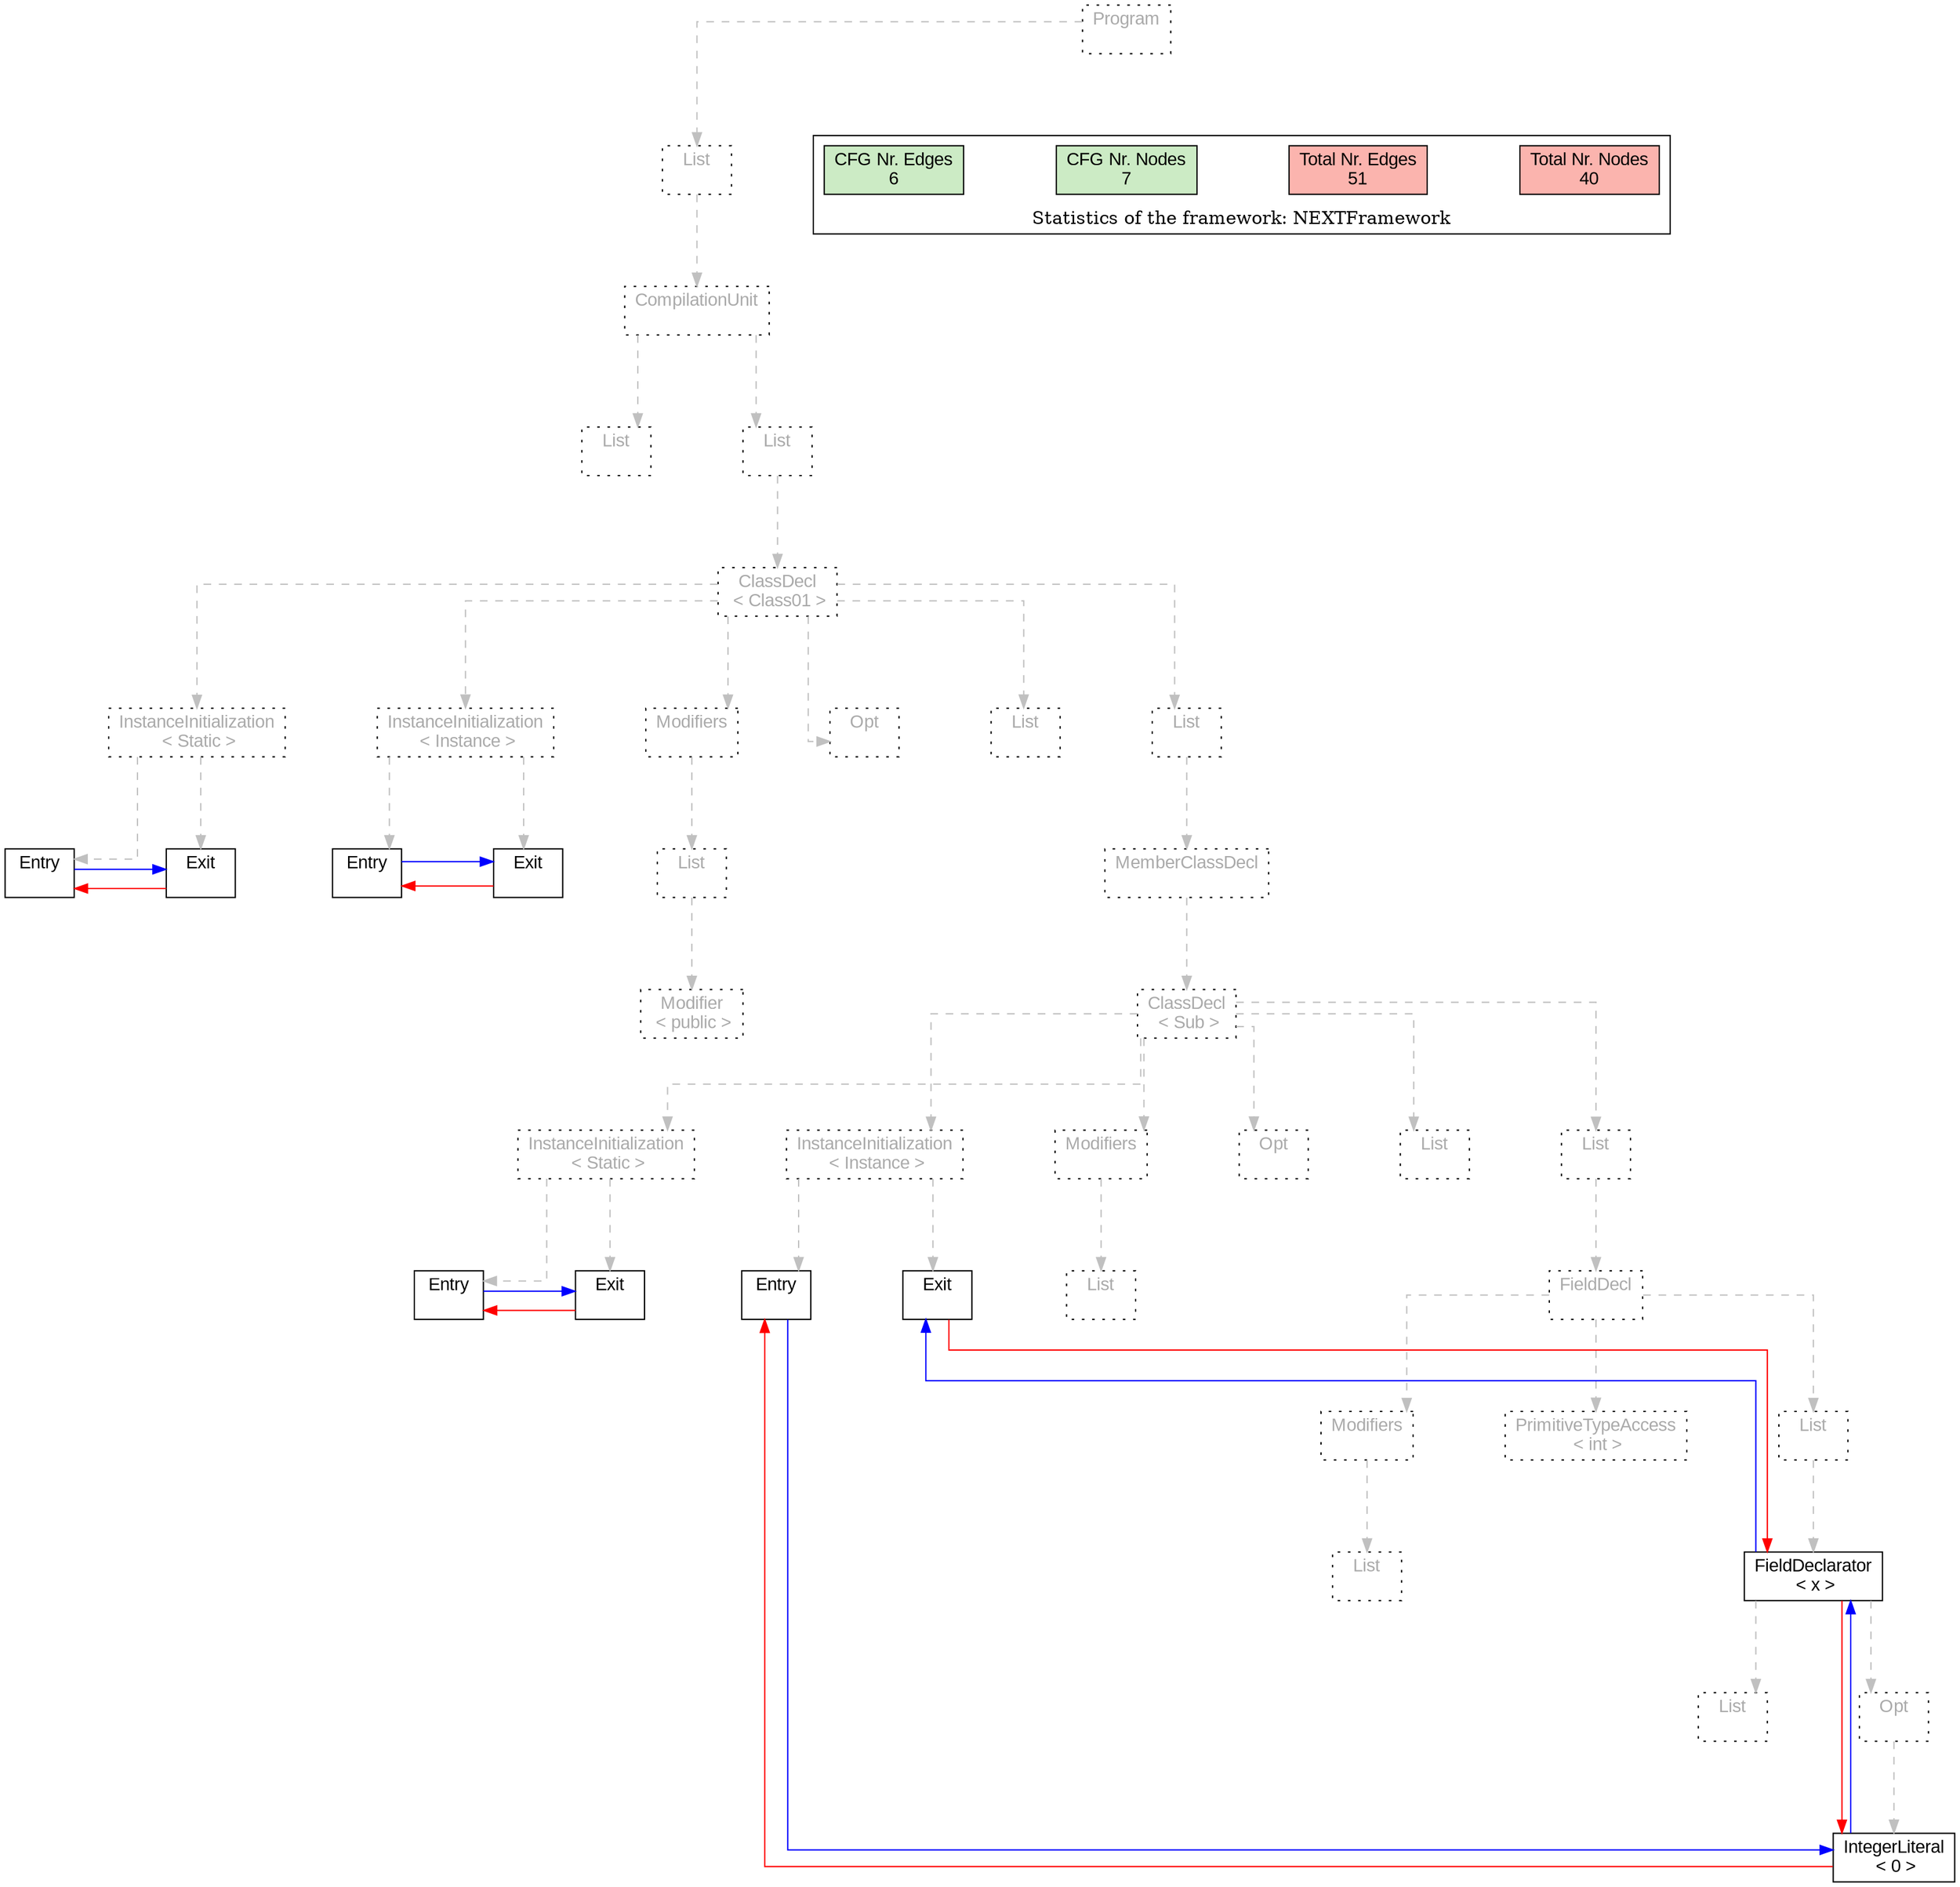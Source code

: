 digraph G {
graph [splines=ortho, nodesep="1", ranksep="1"]
node [shape=rect, fontname=Arial];
{ rank = same; "Program[0]"}
{ rank = same; "List[1]"}
{ rank = same; "CompilationUnit[2]"}
{ rank = same; "List[3]"; "List[4]"}
{ rank = same; "ClassDecl[5]"}
{ rank = same; "Modifiers[22]"; "Opt[25]"; "List[26]"; "List[27]"; "InstanceInitialization[6]"; "InstanceInitialization[14]"}
{ rank = same; "List[23]"; "MemberClassDecl[28]"; "Entry[7]"; "Exit[8]"; "Entry[15]"; "Exit[16]"}
{ rank = same; "Modifier[24]"; "ClassDecl[29]"}
{ rank = same; "Modifiers[46]"; "Opt[48]"; "List[49]"; "List[50]"; "InstanceInitialization[30]"; "InstanceInitialization[38]"}
{ rank = same; "List[47]"; "FieldDecl[51]"; "Entry[31]"; "Exit[32]"; "Entry[39]"; "Exit[40]"}
{ rank = same; "Modifiers[52]"; "PrimitiveTypeAccess[54]"; "List[55]"}
{ rank = same; "List[53]"; "FieldDeclarator[56]"}
{ rank = same; "List[57]"; "Opt[58]"}
{ rank = same; "IntegerLiteral[59]"}
"Program[0]" [label="Program\n ", style= dotted   fillcolor="#eeeeee" fontcolor="#aaaaaa"  ]
"List[1]" [label="List\n ", style= dotted   fillcolor="#eeeeee" fontcolor="#aaaaaa"  ]
"CompilationUnit[2]" [label="CompilationUnit\n ", style= dotted   fillcolor="#eeeeee" fontcolor="#aaaaaa"  ]
"List[3]" [label="List\n ", style= dotted   fillcolor="#eeeeee" fontcolor="#aaaaaa"  ]
"List[4]" [label="List\n ", style= dotted   fillcolor="#eeeeee" fontcolor="#aaaaaa"  ]
"ClassDecl[5]" [label="ClassDecl\n < Class01 >", style= dotted   fillcolor="#eeeeee" fontcolor="#aaaaaa"  ]
"Modifiers[22]" [label="Modifiers\n ", style= dotted   fillcolor="#eeeeee" fontcolor="#aaaaaa"  ]
"List[23]" [label="List\n ", style= dotted   fillcolor="#eeeeee" fontcolor="#aaaaaa"  ]
"Modifier[24]" [label="Modifier\n < public >", style= dotted   fillcolor="#eeeeee" fontcolor="#aaaaaa"  ]
"Opt[25]" [label="Opt\n ", style= dotted   fillcolor="#eeeeee" fontcolor="#aaaaaa"  ]
"List[26]" [label="List\n ", style= dotted   fillcolor="#eeeeee" fontcolor="#aaaaaa"  ]
"List[27]" [label="List\n ", style= dotted   fillcolor="#eeeeee" fontcolor="#aaaaaa"  ]
"MemberClassDecl[28]" [label="MemberClassDecl\n ", style= dotted   fillcolor="#eeeeee" fontcolor="#aaaaaa"  ]
"ClassDecl[29]" [label="ClassDecl\n < Sub >", style= dotted   fillcolor="#eeeeee" fontcolor="#aaaaaa"  ]
"Modifiers[46]" [label="Modifiers\n ", style= dotted   fillcolor="#eeeeee" fontcolor="#aaaaaa"  ]
"List[47]" [label="List\n ", style= dotted   fillcolor="#eeeeee" fontcolor="#aaaaaa"  ]
"Opt[48]" [label="Opt\n ", style= dotted   fillcolor="#eeeeee" fontcolor="#aaaaaa"  ]
"List[49]" [label="List\n ", style= dotted   fillcolor="#eeeeee" fontcolor="#aaaaaa"  ]
"List[50]" [label="List\n ", style= dotted   fillcolor="#eeeeee" fontcolor="#aaaaaa"  ]
"FieldDecl[51]" [label="FieldDecl\n ", style= dotted   fillcolor="#eeeeee" fontcolor="#aaaaaa"  ]
"Modifiers[52]" [label="Modifiers\n ", style= dotted   fillcolor="#eeeeee" fontcolor="#aaaaaa"  ]
"List[53]" [label="List\n ", style= dotted   fillcolor="#eeeeee" fontcolor="#aaaaaa"  ]
"PrimitiveTypeAccess[54]" [label="PrimitiveTypeAccess\n < int >", style= dotted   fillcolor="#eeeeee" fontcolor="#aaaaaa"  ]
"List[55]" [label="List\n ", style= dotted   fillcolor="#eeeeee" fontcolor="#aaaaaa"  ]
"FieldDeclarator[56]" [label="FieldDeclarator\n < x >", fillcolor=white   style=filled  ]
"List[57]" [label="List\n ", style= dotted   fillcolor="#eeeeee" fontcolor="#aaaaaa"  ]
"Opt[58]" [label="Opt\n ", style= dotted   fillcolor="#eeeeee" fontcolor="#aaaaaa"  ]
"IntegerLiteral[59]" [label="IntegerLiteral\n < 0 >", fillcolor=white   style=filled  ]
"InstanceInitialization[30]" [label="InstanceInitialization\n < Instance >", style= dotted   fillcolor="#eeeeee" fontcolor="#aaaaaa"  ]
"Entry[31]" [label="Entry\n ", fillcolor=white   style=filled  ]
"Exit[32]" [label="Exit\n ", fillcolor=white   style=filled  ]
"InstanceInitialization[38]" [label="InstanceInitialization\n < Static >", style= dotted   fillcolor="#eeeeee" fontcolor="#aaaaaa"  ]
"Entry[39]" [label="Entry\n ", fillcolor=white   style=filled  ]
"Exit[40]" [label="Exit\n ", fillcolor=white   style=filled  ]
"InstanceInitialization[6]" [label="InstanceInitialization\n < Instance >", style= dotted   fillcolor="#eeeeee" fontcolor="#aaaaaa"  ]
"Entry[7]" [label="Entry\n ", fillcolor=white   style=filled  ]
"Exit[8]" [label="Exit\n ", fillcolor=white   style=filled  ]
"InstanceInitialization[14]" [label="InstanceInitialization\n < Static >", style= dotted   fillcolor="#eeeeee" fontcolor="#aaaaaa"  ]
"Entry[15]" [label="Entry\n ", fillcolor=white   style=filled  ]
"Exit[16]" [label="Exit\n ", fillcolor=white   style=filled  ]
"CompilationUnit[2]" -> "List[3]" [style=dashed, color=gray]
"List[23]" -> "Modifier[24]" [style=dashed, color=gray]
"Modifiers[22]" -> "List[23]" [style=dashed, color=gray]
"ClassDecl[5]" -> "Modifiers[22]" [style=dashed, color=gray]
"ClassDecl[5]" -> "Opt[25]" [style=dashed, color=gray]
"ClassDecl[5]" -> "List[26]" [style=dashed, color=gray]
"Modifiers[46]" -> "List[47]" [style=dashed, color=gray]
"ClassDecl[29]" -> "Modifiers[46]" [style=dashed, color=gray]
"ClassDecl[29]" -> "Opt[48]" [style=dashed, color=gray]
"ClassDecl[29]" -> "List[49]" [style=dashed, color=gray]
"Modifiers[52]" -> "List[53]" [style=dashed, color=gray]
"FieldDecl[51]" -> "Modifiers[52]" [style=dashed, color=gray]
"FieldDecl[51]" -> "PrimitiveTypeAccess[54]" [style=dashed, color=gray]
"FieldDeclarator[56]" -> "List[57]" [style=dashed, color=gray]
"Opt[58]" -> "IntegerLiteral[59]" [style=dashed, color=gray]
"FieldDeclarator[56]" -> "Opt[58]" [style=dashed, color=gray]
"List[55]" -> "FieldDeclarator[56]" [style=dashed, color=gray]
"FieldDecl[51]" -> "List[55]" [style=dashed, color=gray]
"List[50]" -> "FieldDecl[51]" [style=dashed, color=gray]
"ClassDecl[29]" -> "List[50]" [style=dashed, color=gray]
"InstanceInitialization[30]" -> "Entry[31]" [style=dashed, color=gray]
"InstanceInitialization[30]" -> "Exit[32]" [style=dashed, color=gray]
"InstanceInitialization[38]" -> "Entry[39]" [style=dashed, color=gray]
"InstanceInitialization[38]" -> "Exit[40]" [style=dashed, color=gray]
"ClassDecl[29]" -> "InstanceInitialization[30]" [style=dashed, color=gray]
"ClassDecl[29]" -> "InstanceInitialization[38]" [style=dashed, color=gray]
"MemberClassDecl[28]" -> "ClassDecl[29]" [style=dashed, color=gray]
"List[27]" -> "MemberClassDecl[28]" [style=dashed, color=gray]
"ClassDecl[5]" -> "List[27]" [style=dashed, color=gray]
"InstanceInitialization[6]" -> "Entry[7]" [style=dashed, color=gray]
"InstanceInitialization[6]" -> "Exit[8]" [style=dashed, color=gray]
"InstanceInitialization[14]" -> "Entry[15]" [style=dashed, color=gray]
"InstanceInitialization[14]" -> "Exit[16]" [style=dashed, color=gray]
"ClassDecl[5]" -> "InstanceInitialization[6]" [style=dashed, color=gray]
"ClassDecl[5]" -> "InstanceInitialization[14]" [style=dashed, color=gray]
"List[4]" -> "ClassDecl[5]" [style=dashed, color=gray]
"CompilationUnit[2]" -> "List[4]" [style=dashed, color=gray]
"List[1]" -> "CompilationUnit[2]" [style=dashed, color=gray]
"Program[0]" -> "List[1]" [style=dashed, color=gray]
"Exit[16]" -> "Entry[15]" [color=red, constraint=false]
"Entry[15]" -> "Exit[16]" [color=blue, constraint=false, xlabel=" "] 
"Exit[8]" -> "Entry[7]" [color=red, constraint=false]
"Entry[7]" -> "Exit[8]" [color=blue, constraint=false, xlabel=" "] 
"Exit[40]" -> "Entry[39]" [color=red, constraint=false]
"Entry[39]" -> "Exit[40]" [color=blue, constraint=false, xlabel=" "] 
"Exit[32]" -> "FieldDeclarator[56]" [color=red, constraint=false]
"FieldDeclarator[56]" -> "Exit[32]" [color=blue, constraint=false, xlabel=" "] 
"FieldDeclarator[56]" -> "IntegerLiteral[59]" [color=red, constraint=false]
"IntegerLiteral[59]" -> "FieldDeclarator[56]" [color=blue, constraint=false, xlabel=" "] 
"IntegerLiteral[59]" -> "Entry[31]" [color=red, constraint=false]
"Entry[31]" -> "IntegerLiteral[59]" [color=blue, constraint=false, xlabel=" "] 
"List[3]" -> "List[4]" [style=invis]
"InstanceInitialization[14]" -> "InstanceInitialization[6]" -> "Modifiers[22]" -> "Opt[25]" -> "List[26]" -> "List[27]" [style=invis]
"InstanceInitialization[38]" -> "InstanceInitialization[30]" -> "Modifiers[46]" -> "Opt[48]" -> "List[49]" -> "List[50]" [style=invis]
"Modifiers[52]" -> "PrimitiveTypeAccess[54]" -> "List[55]" [style=invis]
"List[57]" -> "Opt[58]" [style=invis]
"Entry[31]" -> "Exit[32]" [style=invis]
"Entry[39]" -> "Exit[40]" [style=invis]
"Entry[7]" -> "Exit[8]" [style=invis]
"Entry[15]" -> "Exit[16]" [style=invis]

subgraph cluster_legend {
{node [style=filled, fillcolor=1, colorscheme="pastel13"]
Nodes [label="Total Nr. Nodes
40", fillcolor=1]
Edges [label="Total Nr. Edges
51", fillcolor=1]
NodesCFG [label="CFG Nr. Nodes
7", fillcolor=3]
EdgesCFG [label="CFG Nr. Edges
6", fillcolor=3]
Nodes-> "Program[0]" -> NodesCFG  [style="invis"]
Edges -> "Program[0]" ->EdgesCFG [style="invis"]}
label = "Statistics of the framework: NEXTFramework"
style="solid"
ranksep=0.05
nodesep=0.01
labelloc = b
len=2
}}